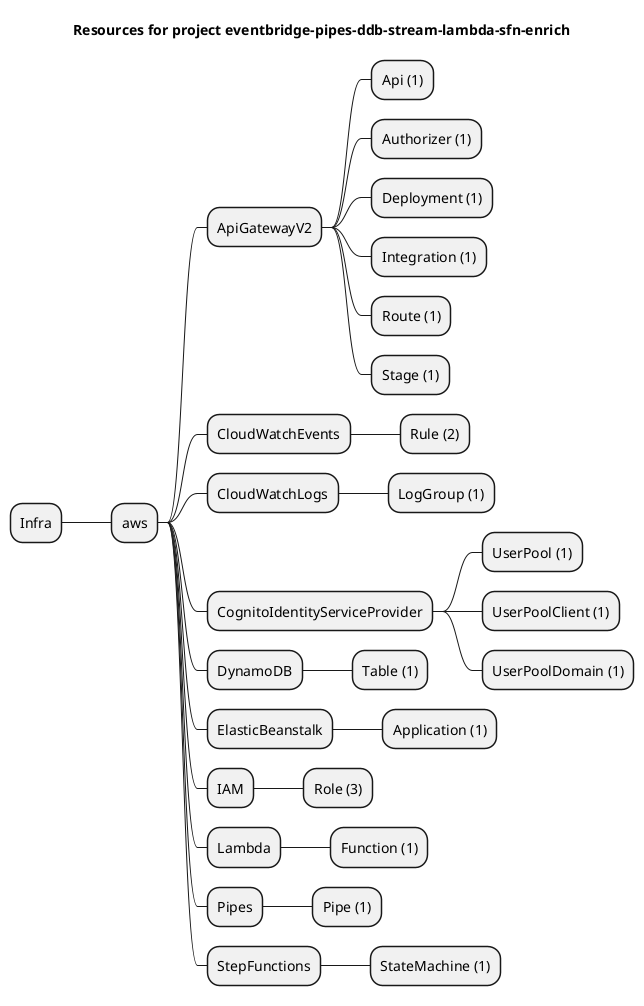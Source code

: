 @startmindmap
title Resources for project eventbridge-pipes-ddb-stream-lambda-sfn-enrich
skinparam monochrome true
+ Infra
++ aws
+++ ApiGatewayV2
++++ Api (1)
++++ Authorizer (1)
++++ Deployment (1)
++++ Integration (1)
++++ Route (1)
++++ Stage (1)
+++ CloudWatchEvents
++++ Rule (2)
+++ CloudWatchLogs
++++ LogGroup (1)
+++ CognitoIdentityServiceProvider
++++ UserPool (1)
++++ UserPoolClient (1)
++++ UserPoolDomain (1)
+++ DynamoDB
++++ Table (1)
+++ ElasticBeanstalk
++++ Application (1)
+++ IAM
++++ Role (3)
+++ Lambda
++++ Function (1)
+++ Pipes
++++ Pipe (1)
+++ StepFunctions
++++ StateMachine (1)
@endmindmap